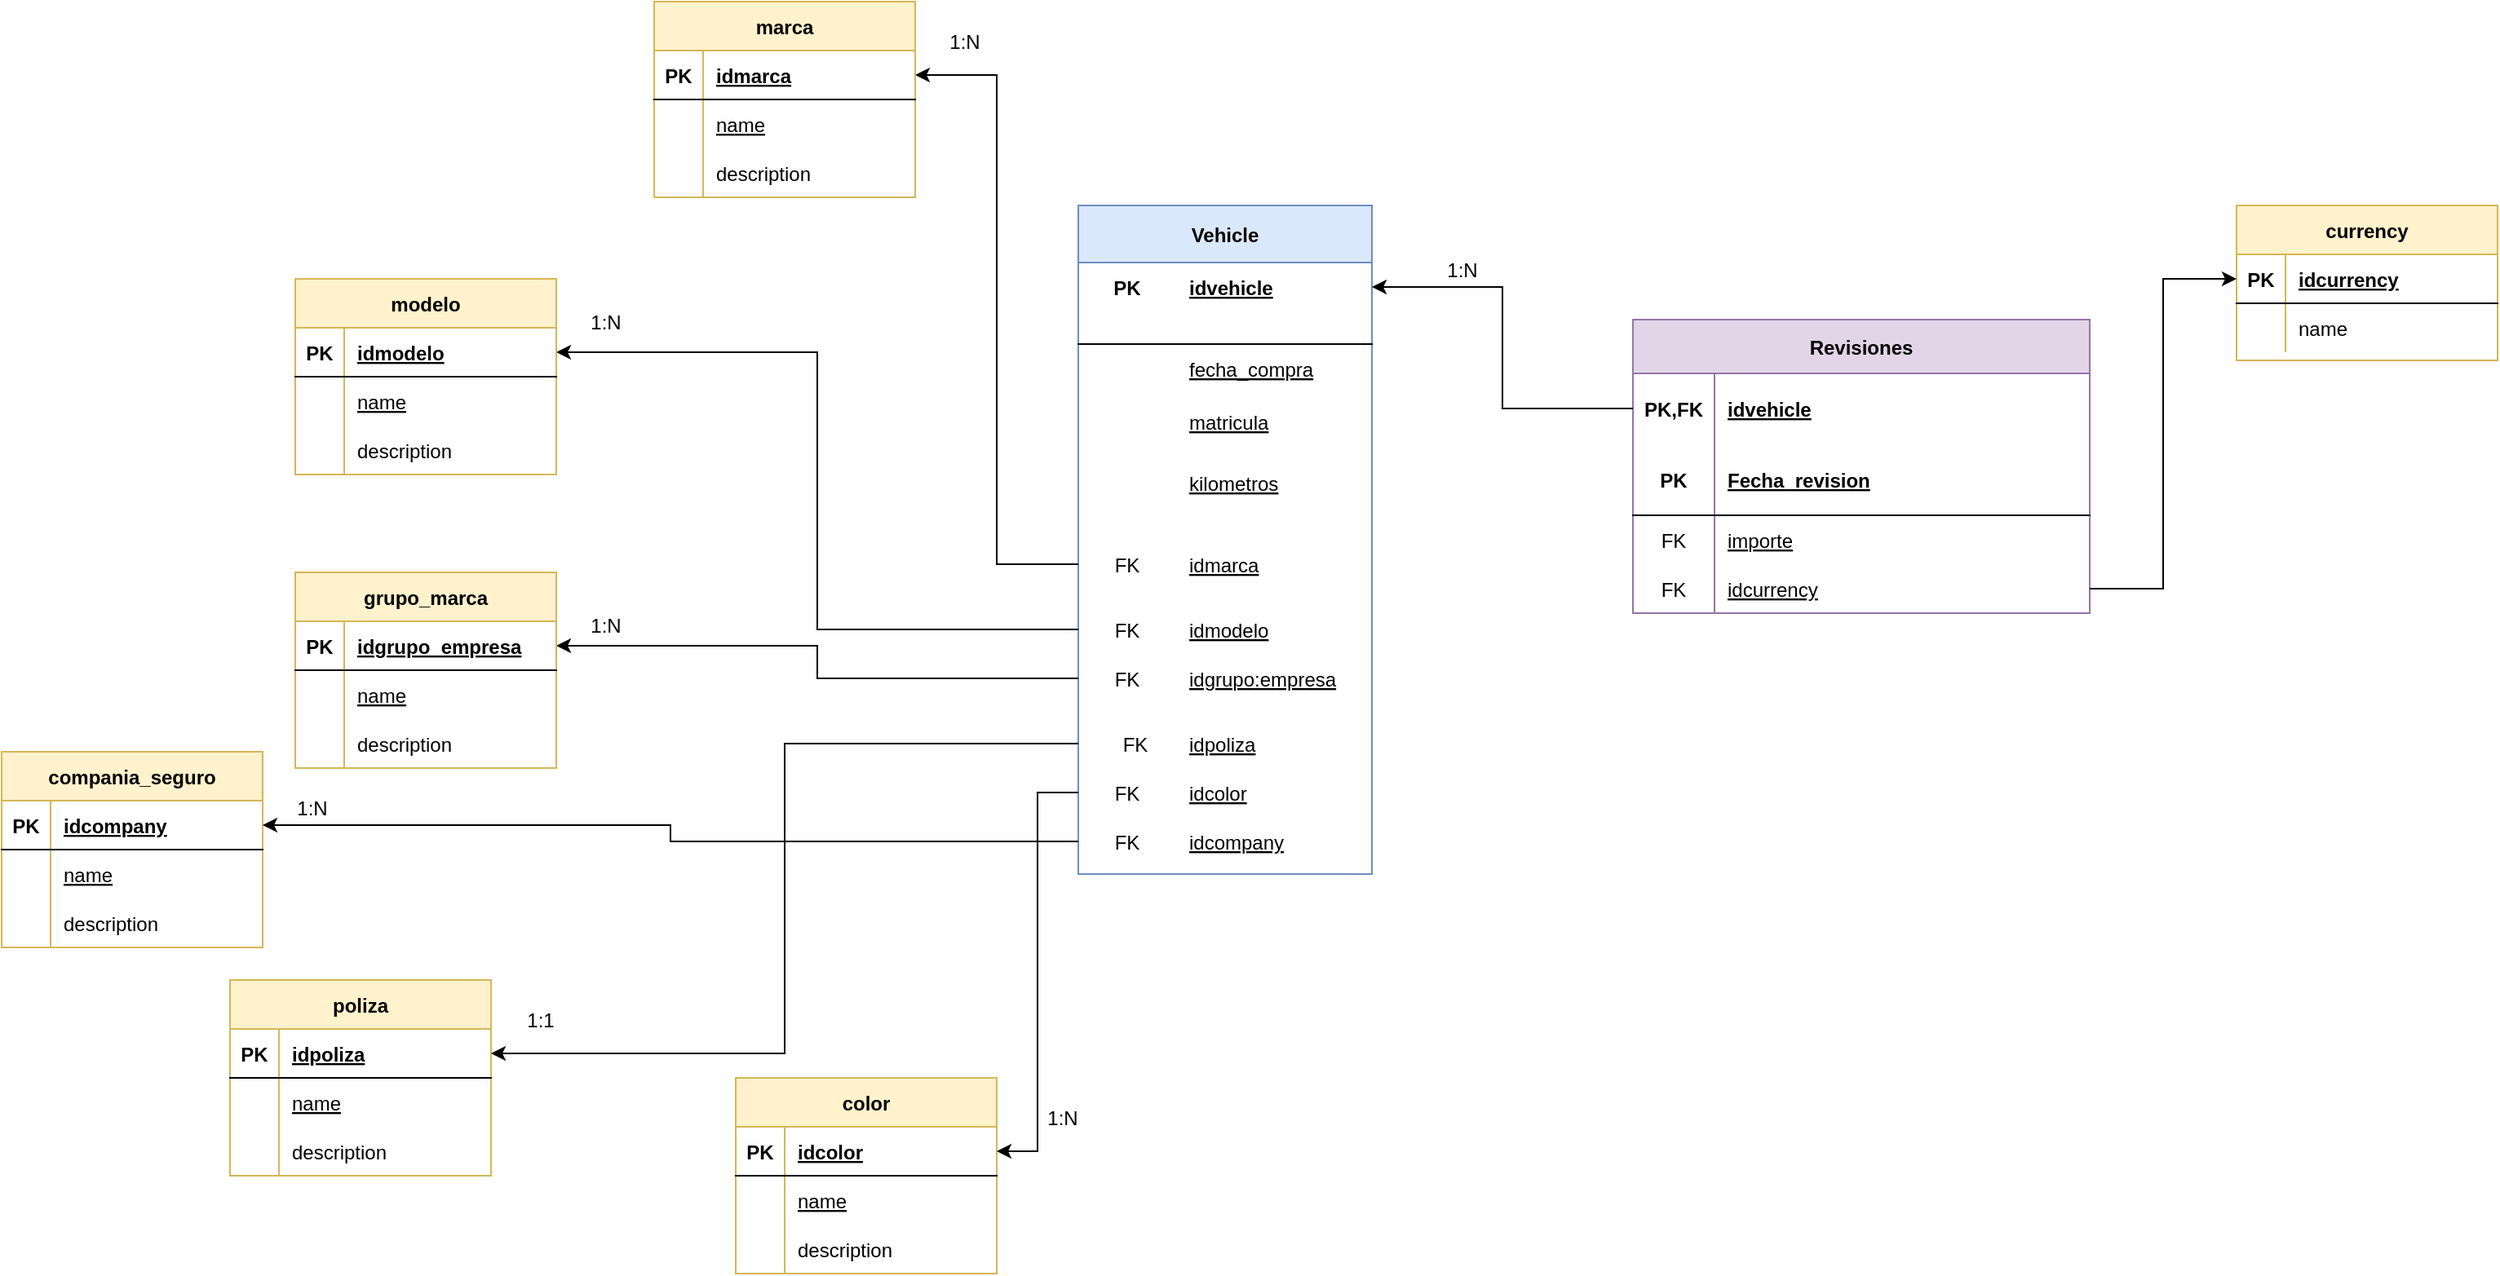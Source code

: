 <mxfile version="20.3.0" type="device"><diagram id="R2lEEEUBdFMjLlhIrx00" name="Page-1"><mxGraphModel dx="1888" dy="641" grid="1" gridSize="10" guides="1" tooltips="1" connect="1" arrows="1" fold="1" page="1" pageScale="1" pageWidth="850" pageHeight="1100" math="0" shadow="0" extFonts="Permanent Marker^https://fonts.googleapis.com/css?family=Permanent+Marker"><root><mxCell id="0"/><mxCell id="1" parent="0"/><mxCell id="C-vyLk0tnHw3VtMMgP7b-2" value="Revisiones" style="shape=table;startSize=33;container=1;collapsible=1;childLayout=tableLayout;fixedRows=1;rowLines=0;fontStyle=1;align=center;resizeLast=1;fillColor=#e1d5e7;strokeColor=#9673a6;" parent="1" vertex="1"><mxGeometry x="510" y="235" width="280" height="180" as="geometry"/></mxCell><mxCell id="C-vyLk0tnHw3VtMMgP7b-3" value="" style="shape=partialRectangle;collapsible=0;dropTarget=0;pointerEvents=0;fillColor=none;points=[[0,0.5],[1,0.5]];portConstraint=eastwest;top=0;left=0;right=0;bottom=1;strokeColor=none;" parent="C-vyLk0tnHw3VtMMgP7b-2" vertex="1"><mxGeometry y="33" width="280" height="43" as="geometry"/></mxCell><mxCell id="C-vyLk0tnHw3VtMMgP7b-4" value="PK,FK" style="shape=partialRectangle;overflow=hidden;connectable=0;fillColor=none;top=0;left=0;bottom=0;right=0;fontStyle=1;" parent="C-vyLk0tnHw3VtMMgP7b-3" vertex="1"><mxGeometry width="50" height="43" as="geometry"><mxRectangle width="50" height="43" as="alternateBounds"/></mxGeometry></mxCell><mxCell id="C-vyLk0tnHw3VtMMgP7b-5" value="idvehicle" style="shape=partialRectangle;overflow=hidden;connectable=0;fillColor=none;top=0;left=0;bottom=0;right=0;align=left;spacingLeft=6;fontStyle=5;strokeColor=none;" parent="C-vyLk0tnHw3VtMMgP7b-3" vertex="1"><mxGeometry x="50" width="230" height="43" as="geometry"><mxRectangle width="230" height="43" as="alternateBounds"/></mxGeometry></mxCell><mxCell id="V23WsyzjDSrZzaV8SMkY-160" style="shape=partialRectangle;collapsible=0;dropTarget=0;pointerEvents=0;fillColor=none;points=[[0,0.5],[1,0.5]];portConstraint=eastwest;top=0;left=0;right=0;bottom=1;" parent="C-vyLk0tnHw3VtMMgP7b-2" vertex="1"><mxGeometry y="76" width="280" height="44" as="geometry"/></mxCell><mxCell id="V23WsyzjDSrZzaV8SMkY-161" value="PK" style="shape=partialRectangle;overflow=hidden;connectable=0;fillColor=none;top=0;left=0;bottom=0;right=0;fontStyle=1;" parent="V23WsyzjDSrZzaV8SMkY-160" vertex="1"><mxGeometry width="50" height="44" as="geometry"><mxRectangle width="50" height="44" as="alternateBounds"/></mxGeometry></mxCell><mxCell id="V23WsyzjDSrZzaV8SMkY-162" value="Fecha_revision" style="shape=partialRectangle;overflow=hidden;connectable=0;fillColor=none;top=0;left=0;bottom=0;right=0;align=left;spacingLeft=6;fontStyle=5;strokeColor=none;" parent="V23WsyzjDSrZzaV8SMkY-160" vertex="1"><mxGeometry x="50" width="230" height="44" as="geometry"><mxRectangle width="230" height="44" as="alternateBounds"/></mxGeometry></mxCell><mxCell id="C-vyLk0tnHw3VtMMgP7b-6" value="" style="shape=partialRectangle;collapsible=0;dropTarget=0;pointerEvents=0;fillColor=none;points=[[0,0.5],[1,0.5]];portConstraint=eastwest;top=0;left=0;right=0;bottom=0;strokeColor=none;" parent="C-vyLk0tnHw3VtMMgP7b-2" vertex="1"><mxGeometry y="120" width="280" height="30" as="geometry"/></mxCell><mxCell id="C-vyLk0tnHw3VtMMgP7b-7" value="FK" style="shape=partialRectangle;overflow=hidden;connectable=0;fillColor=none;top=0;left=0;bottom=0;right=0;strokeColor=none;" parent="C-vyLk0tnHw3VtMMgP7b-6" vertex="1"><mxGeometry width="50" height="30" as="geometry"><mxRectangle width="50" height="30" as="alternateBounds"/></mxGeometry></mxCell><mxCell id="C-vyLk0tnHw3VtMMgP7b-8" value="importe" style="shape=partialRectangle;overflow=hidden;connectable=0;fillColor=none;top=0;left=0;bottom=0;right=0;align=left;spacingLeft=6;strokeColor=none;fontColor=default;fontStyle=4" parent="C-vyLk0tnHw3VtMMgP7b-6" vertex="1"><mxGeometry x="50" width="230" height="30" as="geometry"><mxRectangle width="230" height="30" as="alternateBounds"/></mxGeometry></mxCell><mxCell id="V23WsyzjDSrZzaV8SMkY-199" style="shape=partialRectangle;collapsible=0;dropTarget=0;pointerEvents=0;fillColor=none;points=[[0,0.5],[1,0.5]];portConstraint=eastwest;top=0;left=0;right=0;bottom=0;strokeColor=none;" parent="C-vyLk0tnHw3VtMMgP7b-2" vertex="1"><mxGeometry y="150" width="280" height="30" as="geometry"/></mxCell><mxCell id="V23WsyzjDSrZzaV8SMkY-200" value="FK" style="shape=partialRectangle;overflow=hidden;connectable=0;fillColor=none;top=0;left=0;bottom=0;right=0;strokeColor=none;" parent="V23WsyzjDSrZzaV8SMkY-199" vertex="1"><mxGeometry width="50" height="30" as="geometry"><mxRectangle width="50" height="30" as="alternateBounds"/></mxGeometry></mxCell><mxCell id="V23WsyzjDSrZzaV8SMkY-201" value="idcurrency" style="shape=partialRectangle;overflow=hidden;connectable=0;fillColor=none;top=0;left=0;bottom=0;right=0;align=left;spacingLeft=6;strokeColor=none;fontColor=default;fontStyle=4" parent="V23WsyzjDSrZzaV8SMkY-199" vertex="1"><mxGeometry x="50" width="230" height="30" as="geometry"><mxRectangle width="230" height="30" as="alternateBounds"/></mxGeometry></mxCell><mxCell id="V23WsyzjDSrZzaV8SMkY-13" value="color" style="shape=table;startSize=30;container=1;collapsible=1;childLayout=tableLayout;fixedRows=1;rowLines=0;fontStyle=1;align=center;resizeLast=1;labelBackgroundColor=none;fillColor=#fff2cc;strokeColor=#d6b656;" parent="1" vertex="1"><mxGeometry x="-40" y="700" width="160" height="120" as="geometry"/></mxCell><mxCell id="V23WsyzjDSrZzaV8SMkY-14" value="" style="shape=partialRectangle;collapsible=0;dropTarget=0;pointerEvents=0;fillColor=none;points=[[0,0.5],[1,0.5]];portConstraint=eastwest;top=0;left=0;right=0;bottom=1;" parent="V23WsyzjDSrZzaV8SMkY-13" vertex="1"><mxGeometry y="30" width="160" height="30" as="geometry"/></mxCell><mxCell id="V23WsyzjDSrZzaV8SMkY-15" value="PK" style="shape=partialRectangle;overflow=hidden;connectable=0;fillColor=none;top=0;left=0;bottom=0;right=0;fontStyle=1;" parent="V23WsyzjDSrZzaV8SMkY-14" vertex="1"><mxGeometry width="30" height="30" as="geometry"><mxRectangle width="30" height="30" as="alternateBounds"/></mxGeometry></mxCell><mxCell id="V23WsyzjDSrZzaV8SMkY-16" value="idcolor" style="shape=partialRectangle;overflow=hidden;connectable=0;fillColor=none;top=0;left=0;bottom=0;right=0;align=left;spacingLeft=6;fontStyle=5;" parent="V23WsyzjDSrZzaV8SMkY-14" vertex="1"><mxGeometry x="30" width="130" height="30" as="geometry"><mxRectangle width="130" height="30" as="alternateBounds"/></mxGeometry></mxCell><mxCell id="V23WsyzjDSrZzaV8SMkY-17" value="" style="shape=partialRectangle;collapsible=0;dropTarget=0;pointerEvents=0;fillColor=none;points=[[0,0.5],[1,0.5]];portConstraint=eastwest;top=0;left=0;right=0;bottom=0;" parent="V23WsyzjDSrZzaV8SMkY-13" vertex="1"><mxGeometry y="60" width="160" height="30" as="geometry"/></mxCell><mxCell id="V23WsyzjDSrZzaV8SMkY-18" value="" style="shape=partialRectangle;overflow=hidden;connectable=0;fillColor=none;top=0;left=0;bottom=0;right=0;" parent="V23WsyzjDSrZzaV8SMkY-17" vertex="1"><mxGeometry width="30" height="30" as="geometry"><mxRectangle width="30" height="30" as="alternateBounds"/></mxGeometry></mxCell><mxCell id="V23WsyzjDSrZzaV8SMkY-19" value="name" style="shape=partialRectangle;overflow=hidden;connectable=0;fillColor=none;top=0;left=0;bottom=0;right=0;align=left;spacingLeft=6;fontStyle=4" parent="V23WsyzjDSrZzaV8SMkY-17" vertex="1"><mxGeometry x="30" width="130" height="30" as="geometry"><mxRectangle width="130" height="30" as="alternateBounds"/></mxGeometry></mxCell><mxCell id="V23WsyzjDSrZzaV8SMkY-20" value="" style="shape=partialRectangle;collapsible=0;dropTarget=0;pointerEvents=0;fillColor=none;points=[[0,0.5],[1,0.5]];portConstraint=eastwest;top=0;left=0;right=0;bottom=0;" parent="V23WsyzjDSrZzaV8SMkY-13" vertex="1"><mxGeometry y="90" width="160" height="30" as="geometry"/></mxCell><mxCell id="V23WsyzjDSrZzaV8SMkY-21" value="" style="shape=partialRectangle;overflow=hidden;connectable=0;fillColor=none;top=0;left=0;bottom=0;right=0;" parent="V23WsyzjDSrZzaV8SMkY-20" vertex="1"><mxGeometry width="30" height="30" as="geometry"><mxRectangle width="30" height="30" as="alternateBounds"/></mxGeometry></mxCell><mxCell id="V23WsyzjDSrZzaV8SMkY-22" value="description" style="shape=partialRectangle;overflow=hidden;connectable=0;fillColor=none;top=0;left=0;bottom=0;right=0;align=left;spacingLeft=6;" parent="V23WsyzjDSrZzaV8SMkY-20" vertex="1"><mxGeometry x="30" width="130" height="30" as="geometry"><mxRectangle width="130" height="30" as="alternateBounds"/></mxGeometry></mxCell><mxCell id="V23WsyzjDSrZzaV8SMkY-38" value="Vehicle" style="shape=table;startSize=35;container=1;collapsible=1;childLayout=tableLayout;fixedRows=1;rowLines=0;fontStyle=1;align=center;resizeLast=1;labelBackgroundColor=none;labelBorderColor=none;strokeColor=#6c8ebf;swimlaneLine=1;columnLines=0;fillColor=#dae8fc;" parent="1" vertex="1"><mxGeometry x="170" y="165" width="180" height="410" as="geometry"/></mxCell><mxCell id="V23WsyzjDSrZzaV8SMkY-39" value="" style="shape=tableRow;horizontal=0;startSize=0;swimlaneHead=0;swimlaneBody=0;fillColor=none;collapsible=0;dropTarget=0;points=[[0,0.5],[1,0.5]];portConstraint=eastwest;top=0;left=0;right=0;bottom=0;labelBackgroundColor=none;labelBorderColor=none;" parent="V23WsyzjDSrZzaV8SMkY-38" vertex="1"><mxGeometry y="35" width="180" height="30" as="geometry"/></mxCell><mxCell id="V23WsyzjDSrZzaV8SMkY-40" value="PK" style="shape=partialRectangle;connectable=0;fillColor=none;top=0;left=0;bottom=0;right=0;fontStyle=1;overflow=hidden;labelBackgroundColor=none;labelBorderColor=none;" parent="V23WsyzjDSrZzaV8SMkY-39" vertex="1"><mxGeometry width="60" height="30" as="geometry"><mxRectangle width="60" height="30" as="alternateBounds"/></mxGeometry></mxCell><mxCell id="V23WsyzjDSrZzaV8SMkY-41" value="idvehicle" style="shape=partialRectangle;connectable=0;fillColor=none;top=0;left=0;bottom=0;right=0;align=left;spacingLeft=6;fontStyle=5;overflow=hidden;labelBackgroundColor=none;labelBorderColor=none;" parent="V23WsyzjDSrZzaV8SMkY-39" vertex="1"><mxGeometry x="60" width="120" height="30" as="geometry"><mxRectangle width="120" height="30" as="alternateBounds"/></mxGeometry></mxCell><mxCell id="V23WsyzjDSrZzaV8SMkY-42" value="" style="shape=tableRow;horizontal=0;startSize=0;swimlaneHead=0;swimlaneBody=0;fillColor=none;collapsible=0;dropTarget=0;points=[[0,0.5],[1,0.5]];portConstraint=eastwest;top=0;left=0;right=0;bottom=1;labelBackgroundColor=none;labelBorderColor=none;" parent="V23WsyzjDSrZzaV8SMkY-38" vertex="1"><mxGeometry y="65" width="180" height="20" as="geometry"/></mxCell><mxCell id="V23WsyzjDSrZzaV8SMkY-43" value="" style="shape=partialRectangle;connectable=0;fillColor=none;top=0;left=0;bottom=0;right=0;fontStyle=1;overflow=hidden;labelBackgroundColor=none;labelBorderColor=none;" parent="V23WsyzjDSrZzaV8SMkY-42" vertex="1"><mxGeometry width="60" height="20" as="geometry"><mxRectangle width="60" height="20" as="alternateBounds"/></mxGeometry></mxCell><mxCell id="V23WsyzjDSrZzaV8SMkY-44" value="" style="shape=partialRectangle;connectable=0;fillColor=none;top=0;left=0;bottom=0;right=0;align=left;spacingLeft=6;fontStyle=5;overflow=hidden;labelBackgroundColor=none;labelBorderColor=none;" parent="V23WsyzjDSrZzaV8SMkY-42" vertex="1"><mxGeometry x="60" width="120" height="20" as="geometry"><mxRectangle width="120" height="20" as="alternateBounds"/></mxGeometry></mxCell><mxCell id="V23WsyzjDSrZzaV8SMkY-45" value="" style="shape=tableRow;horizontal=0;startSize=0;swimlaneHead=0;swimlaneBody=0;fillColor=none;collapsible=0;dropTarget=0;points=[[0,0.5],[1,0.5]];portConstraint=eastwest;top=0;left=0;right=0;bottom=0;labelBackgroundColor=none;labelBorderColor=none;" parent="V23WsyzjDSrZzaV8SMkY-38" vertex="1"><mxGeometry y="85" width="180" height="30" as="geometry"/></mxCell><mxCell id="V23WsyzjDSrZzaV8SMkY-46" value="" style="shape=partialRectangle;connectable=0;fillColor=none;top=0;left=0;bottom=0;right=0;editable=1;overflow=hidden;labelBackgroundColor=none;labelBorderColor=none;" parent="V23WsyzjDSrZzaV8SMkY-45" vertex="1"><mxGeometry width="60" height="30" as="geometry"><mxRectangle width="60" height="30" as="alternateBounds"/></mxGeometry></mxCell><mxCell id="V23WsyzjDSrZzaV8SMkY-47" value="fecha_compra" style="shape=partialRectangle;connectable=0;fillColor=none;top=0;left=0;bottom=0;right=0;align=left;spacingLeft=6;overflow=hidden;labelBackgroundColor=none;labelBorderColor=none;fontStyle=4" parent="V23WsyzjDSrZzaV8SMkY-45" vertex="1"><mxGeometry x="60" width="120" height="30" as="geometry"><mxRectangle width="120" height="30" as="alternateBounds"/></mxGeometry></mxCell><mxCell id="V23WsyzjDSrZzaV8SMkY-48" value="" style="shape=tableRow;horizontal=0;startSize=0;swimlaneHead=0;swimlaneBody=0;fillColor=none;collapsible=0;dropTarget=0;points=[[0,0.5],[1,0.5]];portConstraint=eastwest;top=0;left=0;right=0;bottom=0;labelBackgroundColor=none;labelBorderColor=none;" parent="V23WsyzjDSrZzaV8SMkY-38" vertex="1"><mxGeometry y="115" width="180" height="35" as="geometry"/></mxCell><mxCell id="V23WsyzjDSrZzaV8SMkY-49" value="" style="shape=partialRectangle;connectable=0;fillColor=none;top=0;left=0;bottom=0;right=0;editable=1;overflow=hidden;labelBackgroundColor=none;labelBorderColor=none;" parent="V23WsyzjDSrZzaV8SMkY-48" vertex="1"><mxGeometry width="60" height="35" as="geometry"><mxRectangle width="60" height="35" as="alternateBounds"/></mxGeometry></mxCell><mxCell id="V23WsyzjDSrZzaV8SMkY-50" value="matricula" style="shape=partialRectangle;connectable=0;fillColor=none;top=0;left=0;bottom=0;right=0;align=left;spacingLeft=6;overflow=hidden;labelBackgroundColor=none;labelBorderColor=none;fontStyle=4" parent="V23WsyzjDSrZzaV8SMkY-48" vertex="1"><mxGeometry x="60" width="120" height="35" as="geometry"><mxRectangle width="120" height="35" as="alternateBounds"/></mxGeometry></mxCell><mxCell id="dwg5KDIMBhuk6H3bD3bp-11" style="shape=tableRow;horizontal=0;startSize=0;swimlaneHead=0;swimlaneBody=0;fillColor=none;collapsible=0;dropTarget=0;points=[[0,0.5],[1,0.5]];portConstraint=eastwest;top=0;left=0;right=0;bottom=0;labelBackgroundColor=none;labelBorderColor=none;" vertex="1" parent="V23WsyzjDSrZzaV8SMkY-38"><mxGeometry y="150" width="180" height="35" as="geometry"/></mxCell><mxCell id="dwg5KDIMBhuk6H3bD3bp-12" style="shape=partialRectangle;connectable=0;fillColor=none;top=0;left=0;bottom=0;right=0;editable=1;overflow=hidden;labelBackgroundColor=none;labelBorderColor=none;" vertex="1" parent="dwg5KDIMBhuk6H3bD3bp-11"><mxGeometry width="60" height="35" as="geometry"><mxRectangle width="60" height="35" as="alternateBounds"/></mxGeometry></mxCell><mxCell id="dwg5KDIMBhuk6H3bD3bp-13" style="shape=partialRectangle;connectable=0;fillColor=none;top=0;left=0;bottom=0;right=0;align=left;spacingLeft=6;overflow=hidden;labelBackgroundColor=none;labelBorderColor=none;fontStyle=4" vertex="1" parent="dwg5KDIMBhuk6H3bD3bp-11"><mxGeometry x="60" width="120" height="35" as="geometry"><mxRectangle width="120" height="35" as="alternateBounds"/></mxGeometry></mxCell><mxCell id="V23WsyzjDSrZzaV8SMkY-52" value="" style="shape=tableRow;horizontal=0;startSize=0;swimlaneHead=0;swimlaneBody=0;fillColor=none;collapsible=0;dropTarget=0;points=[[0,0.5],[1,0.5]];portConstraint=eastwest;top=0;left=0;right=0;bottom=0;labelBackgroundColor=none;labelBorderColor=none;" parent="1" vertex="1"><mxGeometry x="180" y="310" width="180" height="30" as="geometry"/></mxCell><mxCell id="V23WsyzjDSrZzaV8SMkY-53" value="" style="shape=partialRectangle;connectable=0;fillColor=none;top=0;left=0;bottom=0;right=0;editable=1;overflow=hidden;labelBackgroundColor=none;labelBorderColor=none;" parent="V23WsyzjDSrZzaV8SMkY-52" vertex="1"><mxGeometry y="10" width="60" height="30" as="geometry"><mxRectangle width="60" height="30" as="alternateBounds"/></mxGeometry></mxCell><mxCell id="V23WsyzjDSrZzaV8SMkY-54" value="kilometros" style="shape=partialRectangle;connectable=0;fillColor=none;top=0;left=0;bottom=0;right=0;align=left;spacingLeft=6;overflow=hidden;labelBackgroundColor=none;labelBorderColor=none;fontStyle=4" parent="V23WsyzjDSrZzaV8SMkY-52" vertex="1"><mxGeometry x="50" y="10" width="120" height="30" as="geometry"><mxRectangle width="120" height="30" as="alternateBounds"/></mxGeometry></mxCell><mxCell id="V23WsyzjDSrZzaV8SMkY-146" style="edgeStyle=orthogonalEdgeStyle;rounded=0;orthogonalLoop=1;jettySize=auto;html=1;exitX=0;exitY=0.5;exitDx=0;exitDy=0;entryX=1;entryY=0.5;entryDx=0;entryDy=0;" parent="1" source="V23WsyzjDSrZzaV8SMkY-71" target="V23WsyzjDSrZzaV8SMkY-137" edge="1"><mxGeometry relative="1" as="geometry"/></mxCell><mxCell id="V23WsyzjDSrZzaV8SMkY-71" value="" style="shape=tableRow;horizontal=0;startSize=0;swimlaneHead=0;swimlaneBody=0;fillColor=none;collapsible=0;dropTarget=0;points=[[0,0.5],[1,0.5]];portConstraint=eastwest;top=0;left=0;right=0;bottom=0;labelBackgroundColor=none;labelBorderColor=none;" parent="1" vertex="1"><mxGeometry x="170" y="370" width="180" height="30" as="geometry"/></mxCell><mxCell id="V23WsyzjDSrZzaV8SMkY-72" value="FK" style="shape=partialRectangle;connectable=0;fillColor=none;top=0;left=0;bottom=0;right=0;editable=1;overflow=hidden;labelBackgroundColor=none;labelBorderColor=none;" parent="V23WsyzjDSrZzaV8SMkY-71" vertex="1"><mxGeometry width="60" height="30" as="geometry"><mxRectangle width="60" height="30" as="alternateBounds"/></mxGeometry></mxCell><mxCell id="V23WsyzjDSrZzaV8SMkY-73" value="idmarca" style="shape=partialRectangle;connectable=0;fillColor=none;top=0;left=0;bottom=0;right=0;align=left;spacingLeft=6;overflow=hidden;labelBackgroundColor=none;labelBorderColor=none;fontStyle=4" parent="V23WsyzjDSrZzaV8SMkY-71" vertex="1"><mxGeometry x="60" width="120" height="30" as="geometry"><mxRectangle width="120" height="30" as="alternateBounds"/></mxGeometry></mxCell><mxCell id="V23WsyzjDSrZzaV8SMkY-135" style="edgeStyle=orthogonalEdgeStyle;rounded=0;orthogonalLoop=1;jettySize=auto;html=1;exitX=0;exitY=0.5;exitDx=0;exitDy=0;entryX=1;entryY=0.5;entryDx=0;entryDy=0;" parent="1" source="V23WsyzjDSrZzaV8SMkY-74" target="V23WsyzjDSrZzaV8SMkY-126" edge="1"><mxGeometry relative="1" as="geometry"/></mxCell><mxCell id="V23WsyzjDSrZzaV8SMkY-74" value="" style="shape=tableRow;horizontal=0;startSize=0;swimlaneHead=0;swimlaneBody=0;fillColor=none;collapsible=0;dropTarget=0;points=[[0,0.5],[1,0.5]];portConstraint=eastwest;top=0;left=0;right=0;bottom=0;labelBackgroundColor=none;labelBorderColor=none;" parent="1" vertex="1"><mxGeometry x="170" y="410" width="180" height="30" as="geometry"/></mxCell><mxCell id="V23WsyzjDSrZzaV8SMkY-75" value="FK" style="shape=partialRectangle;connectable=0;fillColor=none;top=0;left=0;bottom=0;right=0;editable=1;overflow=hidden;labelBackgroundColor=none;labelBorderColor=none;" parent="V23WsyzjDSrZzaV8SMkY-74" vertex="1"><mxGeometry width="60" height="30" as="geometry"><mxRectangle width="60" height="30" as="alternateBounds"/></mxGeometry></mxCell><mxCell id="V23WsyzjDSrZzaV8SMkY-76" value="idmodelo" style="shape=partialRectangle;connectable=0;fillColor=none;top=0;left=0;bottom=0;right=0;align=left;spacingLeft=6;overflow=hidden;labelBackgroundColor=none;labelBorderColor=none;fontStyle=4" parent="V23WsyzjDSrZzaV8SMkY-74" vertex="1"><mxGeometry x="60" width="120" height="30" as="geometry"><mxRectangle width="120" height="30" as="alternateBounds"/></mxGeometry></mxCell><mxCell id="V23WsyzjDSrZzaV8SMkY-123" style="edgeStyle=orthogonalEdgeStyle;rounded=0;orthogonalLoop=1;jettySize=auto;html=1;exitX=0;exitY=0.5;exitDx=0;exitDy=0;entryX=1;entryY=0.5;entryDx=0;entryDy=0;" parent="1" source="V23WsyzjDSrZzaV8SMkY-77" target="V23WsyzjDSrZzaV8SMkY-114" edge="1"><mxGeometry relative="1" as="geometry"/></mxCell><mxCell id="V23WsyzjDSrZzaV8SMkY-77" value="" style="shape=tableRow;horizontal=0;startSize=0;swimlaneHead=0;swimlaneBody=0;fillColor=none;collapsible=0;dropTarget=0;points=[[0,0.5],[1,0.5]];portConstraint=eastwest;top=0;left=0;right=0;bottom=0;labelBackgroundColor=none;labelBorderColor=none;" parent="1" vertex="1"><mxGeometry x="170" y="440" width="180" height="30" as="geometry"/></mxCell><mxCell id="V23WsyzjDSrZzaV8SMkY-78" value="FK" style="shape=partialRectangle;connectable=0;fillColor=none;top=0;left=0;bottom=0;right=0;editable=1;overflow=hidden;labelBackgroundColor=none;labelBorderColor=none;" parent="V23WsyzjDSrZzaV8SMkY-77" vertex="1"><mxGeometry width="60" height="30" as="geometry"><mxRectangle width="60" height="30" as="alternateBounds"/></mxGeometry></mxCell><mxCell id="V23WsyzjDSrZzaV8SMkY-79" value="idgrupo:empresa" style="shape=partialRectangle;connectable=0;fillColor=none;top=0;left=0;bottom=0;right=0;align=left;spacingLeft=6;overflow=hidden;labelBackgroundColor=none;labelBorderColor=none;fontStyle=4" parent="V23WsyzjDSrZzaV8SMkY-77" vertex="1"><mxGeometry x="60" width="120" height="30" as="geometry"><mxRectangle width="120" height="30" as="alternateBounds"/></mxGeometry></mxCell><mxCell id="V23WsyzjDSrZzaV8SMkY-81" value="" style="shape=tableRow;horizontal=0;startSize=0;swimlaneHead=0;swimlaneBody=0;fillColor=none;collapsible=0;dropTarget=0;points=[[0,0.5],[1,0.5]];portConstraint=eastwest;top=0;left=0;right=0;bottom=0;labelBackgroundColor=none;labelBorderColor=none;" parent="1" vertex="1"><mxGeometry x="180" y="460" width="180" height="30" as="geometry"/></mxCell><mxCell id="V23WsyzjDSrZzaV8SMkY-92" style="edgeStyle=orthogonalEdgeStyle;rounded=0;orthogonalLoop=1;jettySize=auto;html=1;entryX=1;entryY=0.5;entryDx=0;entryDy=0;" parent="1" source="V23WsyzjDSrZzaV8SMkY-89" target="V23WsyzjDSrZzaV8SMkY-14" edge="1"><mxGeometry relative="1" as="geometry"/></mxCell><mxCell id="V23WsyzjDSrZzaV8SMkY-89" value="" style="shape=tableRow;horizontal=0;startSize=0;swimlaneHead=0;swimlaneBody=0;fillColor=none;collapsible=0;dropTarget=0;points=[[0,0.5],[1,0.5]];portConstraint=eastwest;top=0;left=0;right=0;bottom=0;labelBackgroundColor=none;labelBorderColor=none;" parent="1" vertex="1"><mxGeometry x="170" y="510" width="180" height="30" as="geometry"/></mxCell><mxCell id="V23WsyzjDSrZzaV8SMkY-90" value="FK" style="shape=partialRectangle;connectable=0;fillColor=none;top=0;left=0;bottom=0;right=0;editable=1;overflow=hidden;labelBackgroundColor=none;labelBorderColor=none;" parent="V23WsyzjDSrZzaV8SMkY-89" vertex="1"><mxGeometry width="60" height="30" as="geometry"><mxRectangle width="60" height="30" as="alternateBounds"/></mxGeometry></mxCell><mxCell id="V23WsyzjDSrZzaV8SMkY-91" value="idcolor" style="shape=partialRectangle;connectable=0;fillColor=none;top=0;left=0;bottom=0;right=0;align=left;spacingLeft=6;overflow=hidden;labelBackgroundColor=none;labelBorderColor=none;fontStyle=4" parent="V23WsyzjDSrZzaV8SMkY-89" vertex="1"><mxGeometry x="60" width="120" height="30" as="geometry"><mxRectangle width="120" height="30" as="alternateBounds"/></mxGeometry></mxCell><mxCell id="V23WsyzjDSrZzaV8SMkY-93" value="1:N" style="text;html=1;align=center;verticalAlign=middle;resizable=0;points=[];autosize=1;strokeColor=none;fillColor=none;" parent="1" vertex="1"><mxGeometry x="140" y="710" width="40" height="30" as="geometry"/></mxCell><mxCell id="V23WsyzjDSrZzaV8SMkY-94" value="poliza" style="shape=table;startSize=30;container=1;collapsible=1;childLayout=tableLayout;fixedRows=1;rowLines=0;fontStyle=1;align=center;resizeLast=1;labelBackgroundColor=none;fillColor=#fff2cc;strokeColor=#d6b656;" parent="1" vertex="1"><mxGeometry x="-350" y="640" width="160" height="120" as="geometry"/></mxCell><mxCell id="V23WsyzjDSrZzaV8SMkY-95" value="" style="shape=partialRectangle;collapsible=0;dropTarget=0;pointerEvents=0;fillColor=none;points=[[0,0.5],[1,0.5]];portConstraint=eastwest;top=0;left=0;right=0;bottom=1;" parent="V23WsyzjDSrZzaV8SMkY-94" vertex="1"><mxGeometry y="30" width="160" height="30" as="geometry"/></mxCell><mxCell id="V23WsyzjDSrZzaV8SMkY-96" value="PK" style="shape=partialRectangle;overflow=hidden;connectable=0;fillColor=none;top=0;left=0;bottom=0;right=0;fontStyle=1;" parent="V23WsyzjDSrZzaV8SMkY-95" vertex="1"><mxGeometry width="30" height="30" as="geometry"><mxRectangle width="30" height="30" as="alternateBounds"/></mxGeometry></mxCell><mxCell id="V23WsyzjDSrZzaV8SMkY-97" value="idpoliza" style="shape=partialRectangle;overflow=hidden;connectable=0;fillColor=none;top=0;left=0;bottom=0;right=0;align=left;spacingLeft=6;fontStyle=5;" parent="V23WsyzjDSrZzaV8SMkY-95" vertex="1"><mxGeometry x="30" width="130" height="30" as="geometry"><mxRectangle width="130" height="30" as="alternateBounds"/></mxGeometry></mxCell><mxCell id="V23WsyzjDSrZzaV8SMkY-98" value="" style="shape=partialRectangle;collapsible=0;dropTarget=0;pointerEvents=0;fillColor=none;points=[[0,0.5],[1,0.5]];portConstraint=eastwest;top=0;left=0;right=0;bottom=0;" parent="V23WsyzjDSrZzaV8SMkY-94" vertex="1"><mxGeometry y="60" width="160" height="30" as="geometry"/></mxCell><mxCell id="V23WsyzjDSrZzaV8SMkY-99" value="" style="shape=partialRectangle;overflow=hidden;connectable=0;fillColor=none;top=0;left=0;bottom=0;right=0;" parent="V23WsyzjDSrZzaV8SMkY-98" vertex="1"><mxGeometry width="30" height="30" as="geometry"><mxRectangle width="30" height="30" as="alternateBounds"/></mxGeometry></mxCell><mxCell id="V23WsyzjDSrZzaV8SMkY-100" value="name" style="shape=partialRectangle;overflow=hidden;connectable=0;fillColor=none;top=0;left=0;bottom=0;right=0;align=left;spacingLeft=6;fontStyle=4" parent="V23WsyzjDSrZzaV8SMkY-98" vertex="1"><mxGeometry x="30" width="130" height="30" as="geometry"><mxRectangle width="130" height="30" as="alternateBounds"/></mxGeometry></mxCell><mxCell id="V23WsyzjDSrZzaV8SMkY-101" value="" style="shape=partialRectangle;collapsible=0;dropTarget=0;pointerEvents=0;fillColor=none;points=[[0,0.5],[1,0.5]];portConstraint=eastwest;top=0;left=0;right=0;bottom=0;" parent="V23WsyzjDSrZzaV8SMkY-94" vertex="1"><mxGeometry y="90" width="160" height="30" as="geometry"/></mxCell><mxCell id="V23WsyzjDSrZzaV8SMkY-102" value="" style="shape=partialRectangle;overflow=hidden;connectable=0;fillColor=none;top=0;left=0;bottom=0;right=0;" parent="V23WsyzjDSrZzaV8SMkY-101" vertex="1"><mxGeometry width="30" height="30" as="geometry"><mxRectangle width="30" height="30" as="alternateBounds"/></mxGeometry></mxCell><mxCell id="V23WsyzjDSrZzaV8SMkY-103" value="description" style="shape=partialRectangle;overflow=hidden;connectable=0;fillColor=none;top=0;left=0;bottom=0;right=0;align=left;spacingLeft=6;" parent="V23WsyzjDSrZzaV8SMkY-101" vertex="1"><mxGeometry x="30" width="130" height="30" as="geometry"><mxRectangle width="130" height="30" as="alternateBounds"/></mxGeometry></mxCell><mxCell id="V23WsyzjDSrZzaV8SMkY-105" value="" style="shape=tableRow;horizontal=0;startSize=0;swimlaneHead=0;swimlaneBody=0;fillColor=none;collapsible=0;dropTarget=0;points=[[0,0.5],[1,0.5]];portConstraint=eastwest;top=0;left=0;right=0;bottom=0;labelBackgroundColor=none;labelBorderColor=none;" parent="1" vertex="1"><mxGeometry x="180" y="560" width="180" height="30" as="geometry"/></mxCell><mxCell id="V23WsyzjDSrZzaV8SMkY-106" value="FK" style="shape=partialRectangle;connectable=0;fillColor=none;top=0;left=0;bottom=0;right=0;editable=1;overflow=hidden;labelBackgroundColor=none;labelBorderColor=none;" parent="1" vertex="1"><mxGeometry x="180" y="480" width="50" height="30" as="geometry"><mxRectangle width="60" height="30" as="alternateBounds"/></mxGeometry></mxCell><mxCell id="V23WsyzjDSrZzaV8SMkY-107" value="idpoliza" style="shape=partialRectangle;connectable=0;fillColor=none;top=0;left=0;bottom=0;right=0;align=left;spacingLeft=6;overflow=hidden;labelBackgroundColor=none;labelBorderColor=none;fontStyle=4" parent="1" vertex="1"><mxGeometry x="230" y="480" width="120" height="30" as="geometry"><mxRectangle width="120" height="30" as="alternateBounds"/></mxGeometry></mxCell><mxCell id="V23WsyzjDSrZzaV8SMkY-111" style="edgeStyle=orthogonalEdgeStyle;rounded=0;orthogonalLoop=1;jettySize=auto;html=1;exitX=0;exitY=0.5;exitDx=0;exitDy=0;entryX=1;entryY=0.5;entryDx=0;entryDy=0;" parent="1" source="V23WsyzjDSrZzaV8SMkY-108" target="V23WsyzjDSrZzaV8SMkY-95" edge="1"><mxGeometry relative="1" as="geometry"/></mxCell><mxCell id="V23WsyzjDSrZzaV8SMkY-108" value="" style="shape=tableRow;horizontal=0;startSize=0;swimlaneHead=0;swimlaneBody=0;fillColor=none;collapsible=0;dropTarget=0;points=[[0,0.5],[1,0.5]];portConstraint=eastwest;top=0;left=0;right=0;bottom=0;labelBackgroundColor=none;labelBorderColor=none;" parent="1" vertex="1"><mxGeometry x="170" y="480" width="180" height="30" as="geometry"/></mxCell><mxCell id="V23WsyzjDSrZzaV8SMkY-109" value="" style="shape=partialRectangle;connectable=0;fillColor=none;top=0;left=0;bottom=0;right=0;editable=1;overflow=hidden;labelBackgroundColor=none;labelBorderColor=none;" parent="V23WsyzjDSrZzaV8SMkY-108" vertex="1"><mxGeometry width="60" height="30" as="geometry"><mxRectangle width="60" height="30" as="alternateBounds"/></mxGeometry></mxCell><mxCell id="V23WsyzjDSrZzaV8SMkY-110" value="" style="shape=partialRectangle;connectable=0;fillColor=none;top=0;left=0;bottom=0;right=0;align=left;spacingLeft=6;overflow=hidden;labelBackgroundColor=none;labelBorderColor=none;fontStyle=4" parent="V23WsyzjDSrZzaV8SMkY-108" vertex="1"><mxGeometry x="60" width="120" height="30" as="geometry"><mxRectangle width="120" height="30" as="alternateBounds"/></mxGeometry></mxCell><mxCell id="V23WsyzjDSrZzaV8SMkY-112" value="1:1" style="text;html=1;align=center;verticalAlign=middle;resizable=0;points=[];autosize=1;strokeColor=none;fillColor=none;" parent="1" vertex="1"><mxGeometry x="-180" y="650" width="40" height="30" as="geometry"/></mxCell><mxCell id="V23WsyzjDSrZzaV8SMkY-113" value="grupo_marca" style="shape=table;startSize=30;container=1;collapsible=1;childLayout=tableLayout;fixedRows=1;rowLines=0;fontStyle=1;align=center;resizeLast=1;labelBackgroundColor=none;fillColor=#fff2cc;strokeColor=#d6b656;" parent="1" vertex="1"><mxGeometry x="-310" y="390" width="160" height="120" as="geometry"/></mxCell><mxCell id="V23WsyzjDSrZzaV8SMkY-114" value="" style="shape=partialRectangle;collapsible=0;dropTarget=0;pointerEvents=0;fillColor=none;points=[[0,0.5],[1,0.5]];portConstraint=eastwest;top=0;left=0;right=0;bottom=1;" parent="V23WsyzjDSrZzaV8SMkY-113" vertex="1"><mxGeometry y="30" width="160" height="30" as="geometry"/></mxCell><mxCell id="V23WsyzjDSrZzaV8SMkY-115" value="PK" style="shape=partialRectangle;overflow=hidden;connectable=0;fillColor=none;top=0;left=0;bottom=0;right=0;fontStyle=1;" parent="V23WsyzjDSrZzaV8SMkY-114" vertex="1"><mxGeometry width="30" height="30" as="geometry"><mxRectangle width="30" height="30" as="alternateBounds"/></mxGeometry></mxCell><mxCell id="V23WsyzjDSrZzaV8SMkY-116" value="idgrupo_empresa" style="shape=partialRectangle;overflow=hidden;connectable=0;fillColor=none;top=0;left=0;bottom=0;right=0;align=left;spacingLeft=6;fontStyle=5;" parent="V23WsyzjDSrZzaV8SMkY-114" vertex="1"><mxGeometry x="30" width="130" height="30" as="geometry"><mxRectangle width="130" height="30" as="alternateBounds"/></mxGeometry></mxCell><mxCell id="V23WsyzjDSrZzaV8SMkY-117" value="" style="shape=partialRectangle;collapsible=0;dropTarget=0;pointerEvents=0;fillColor=none;points=[[0,0.5],[1,0.5]];portConstraint=eastwest;top=0;left=0;right=0;bottom=0;" parent="V23WsyzjDSrZzaV8SMkY-113" vertex="1"><mxGeometry y="60" width="160" height="30" as="geometry"/></mxCell><mxCell id="V23WsyzjDSrZzaV8SMkY-118" value="" style="shape=partialRectangle;overflow=hidden;connectable=0;fillColor=none;top=0;left=0;bottom=0;right=0;" parent="V23WsyzjDSrZzaV8SMkY-117" vertex="1"><mxGeometry width="30" height="30" as="geometry"><mxRectangle width="30" height="30" as="alternateBounds"/></mxGeometry></mxCell><mxCell id="V23WsyzjDSrZzaV8SMkY-119" value="name" style="shape=partialRectangle;overflow=hidden;connectable=0;fillColor=none;top=0;left=0;bottom=0;right=0;align=left;spacingLeft=6;fontStyle=4" parent="V23WsyzjDSrZzaV8SMkY-117" vertex="1"><mxGeometry x="30" width="130" height="30" as="geometry"><mxRectangle width="130" height="30" as="alternateBounds"/></mxGeometry></mxCell><mxCell id="V23WsyzjDSrZzaV8SMkY-120" value="" style="shape=partialRectangle;collapsible=0;dropTarget=0;pointerEvents=0;fillColor=none;points=[[0,0.5],[1,0.5]];portConstraint=eastwest;top=0;left=0;right=0;bottom=0;" parent="V23WsyzjDSrZzaV8SMkY-113" vertex="1"><mxGeometry y="90" width="160" height="30" as="geometry"/></mxCell><mxCell id="V23WsyzjDSrZzaV8SMkY-121" value="" style="shape=partialRectangle;overflow=hidden;connectable=0;fillColor=none;top=0;left=0;bottom=0;right=0;" parent="V23WsyzjDSrZzaV8SMkY-120" vertex="1"><mxGeometry width="30" height="30" as="geometry"><mxRectangle width="30" height="30" as="alternateBounds"/></mxGeometry></mxCell><mxCell id="V23WsyzjDSrZzaV8SMkY-122" value="description" style="shape=partialRectangle;overflow=hidden;connectable=0;fillColor=none;top=0;left=0;bottom=0;right=0;align=left;spacingLeft=6;" parent="V23WsyzjDSrZzaV8SMkY-120" vertex="1"><mxGeometry x="30" width="130" height="30" as="geometry"><mxRectangle width="130" height="30" as="alternateBounds"/></mxGeometry></mxCell><mxCell id="V23WsyzjDSrZzaV8SMkY-124" value="1:N" style="text;html=1;align=center;verticalAlign=middle;resizable=0;points=[];autosize=1;strokeColor=none;fillColor=none;" parent="1" vertex="1"><mxGeometry x="-140" y="407.5" width="40" height="30" as="geometry"/></mxCell><mxCell id="V23WsyzjDSrZzaV8SMkY-125" value="modelo" style="shape=table;startSize=30;container=1;collapsible=1;childLayout=tableLayout;fixedRows=1;rowLines=0;fontStyle=1;align=center;resizeLast=1;labelBackgroundColor=none;fillColor=#fff2cc;strokeColor=#d6b656;" parent="1" vertex="1"><mxGeometry x="-310" y="210" width="160" height="120" as="geometry"/></mxCell><mxCell id="V23WsyzjDSrZzaV8SMkY-126" value="" style="shape=partialRectangle;collapsible=0;dropTarget=0;pointerEvents=0;fillColor=none;points=[[0,0.5],[1,0.5]];portConstraint=eastwest;top=0;left=0;right=0;bottom=1;" parent="V23WsyzjDSrZzaV8SMkY-125" vertex="1"><mxGeometry y="30" width="160" height="30" as="geometry"/></mxCell><mxCell id="V23WsyzjDSrZzaV8SMkY-127" value="PK" style="shape=partialRectangle;overflow=hidden;connectable=0;fillColor=none;top=0;left=0;bottom=0;right=0;fontStyle=1;" parent="V23WsyzjDSrZzaV8SMkY-126" vertex="1"><mxGeometry width="30" height="30" as="geometry"><mxRectangle width="30" height="30" as="alternateBounds"/></mxGeometry></mxCell><mxCell id="V23WsyzjDSrZzaV8SMkY-128" value="idmodelo" style="shape=partialRectangle;overflow=hidden;connectable=0;fillColor=none;top=0;left=0;bottom=0;right=0;align=left;spacingLeft=6;fontStyle=5;" parent="V23WsyzjDSrZzaV8SMkY-126" vertex="1"><mxGeometry x="30" width="130" height="30" as="geometry"><mxRectangle width="130" height="30" as="alternateBounds"/></mxGeometry></mxCell><mxCell id="V23WsyzjDSrZzaV8SMkY-129" value="" style="shape=partialRectangle;collapsible=0;dropTarget=0;pointerEvents=0;fillColor=none;points=[[0,0.5],[1,0.5]];portConstraint=eastwest;top=0;left=0;right=0;bottom=0;" parent="V23WsyzjDSrZzaV8SMkY-125" vertex="1"><mxGeometry y="60" width="160" height="30" as="geometry"/></mxCell><mxCell id="V23WsyzjDSrZzaV8SMkY-130" value="" style="shape=partialRectangle;overflow=hidden;connectable=0;fillColor=none;top=0;left=0;bottom=0;right=0;" parent="V23WsyzjDSrZzaV8SMkY-129" vertex="1"><mxGeometry width="30" height="30" as="geometry"><mxRectangle width="30" height="30" as="alternateBounds"/></mxGeometry></mxCell><mxCell id="V23WsyzjDSrZzaV8SMkY-131" value="name" style="shape=partialRectangle;overflow=hidden;connectable=0;fillColor=none;top=0;left=0;bottom=0;right=0;align=left;spacingLeft=6;fontStyle=4" parent="V23WsyzjDSrZzaV8SMkY-129" vertex="1"><mxGeometry x="30" width="130" height="30" as="geometry"><mxRectangle width="130" height="30" as="alternateBounds"/></mxGeometry></mxCell><mxCell id="V23WsyzjDSrZzaV8SMkY-132" value="" style="shape=partialRectangle;collapsible=0;dropTarget=0;pointerEvents=0;fillColor=none;points=[[0,0.5],[1,0.5]];portConstraint=eastwest;top=0;left=0;right=0;bottom=0;" parent="V23WsyzjDSrZzaV8SMkY-125" vertex="1"><mxGeometry y="90" width="160" height="30" as="geometry"/></mxCell><mxCell id="V23WsyzjDSrZzaV8SMkY-133" value="" style="shape=partialRectangle;overflow=hidden;connectable=0;fillColor=none;top=0;left=0;bottom=0;right=0;" parent="V23WsyzjDSrZzaV8SMkY-132" vertex="1"><mxGeometry width="30" height="30" as="geometry"><mxRectangle width="30" height="30" as="alternateBounds"/></mxGeometry></mxCell><mxCell id="V23WsyzjDSrZzaV8SMkY-134" value="description" style="shape=partialRectangle;overflow=hidden;connectable=0;fillColor=none;top=0;left=0;bottom=0;right=0;align=left;spacingLeft=6;" parent="V23WsyzjDSrZzaV8SMkY-132" vertex="1"><mxGeometry x="30" width="130" height="30" as="geometry"><mxRectangle width="130" height="30" as="alternateBounds"/></mxGeometry></mxCell><mxCell id="V23WsyzjDSrZzaV8SMkY-136" value="marca" style="shape=table;startSize=30;container=1;collapsible=1;childLayout=tableLayout;fixedRows=1;rowLines=0;fontStyle=1;align=center;resizeLast=1;labelBackgroundColor=none;fillColor=#fff2cc;strokeColor=#d6b656;" parent="1" vertex="1"><mxGeometry x="-90" y="40" width="160" height="120" as="geometry"/></mxCell><mxCell id="V23WsyzjDSrZzaV8SMkY-137" value="" style="shape=partialRectangle;collapsible=0;dropTarget=0;pointerEvents=0;fillColor=none;points=[[0,0.5],[1,0.5]];portConstraint=eastwest;top=0;left=0;right=0;bottom=1;" parent="V23WsyzjDSrZzaV8SMkY-136" vertex="1"><mxGeometry y="30" width="160" height="30" as="geometry"/></mxCell><mxCell id="V23WsyzjDSrZzaV8SMkY-138" value="PK" style="shape=partialRectangle;overflow=hidden;connectable=0;fillColor=none;top=0;left=0;bottom=0;right=0;fontStyle=1;" parent="V23WsyzjDSrZzaV8SMkY-137" vertex="1"><mxGeometry width="30" height="30" as="geometry"><mxRectangle width="30" height="30" as="alternateBounds"/></mxGeometry></mxCell><mxCell id="V23WsyzjDSrZzaV8SMkY-139" value="idmarca" style="shape=partialRectangle;overflow=hidden;connectable=0;fillColor=none;top=0;left=0;bottom=0;right=0;align=left;spacingLeft=6;fontStyle=5;" parent="V23WsyzjDSrZzaV8SMkY-137" vertex="1"><mxGeometry x="30" width="130" height="30" as="geometry"><mxRectangle width="130" height="30" as="alternateBounds"/></mxGeometry></mxCell><mxCell id="V23WsyzjDSrZzaV8SMkY-140" value="" style="shape=partialRectangle;collapsible=0;dropTarget=0;pointerEvents=0;fillColor=none;points=[[0,0.5],[1,0.5]];portConstraint=eastwest;top=0;left=0;right=0;bottom=0;" parent="V23WsyzjDSrZzaV8SMkY-136" vertex="1"><mxGeometry y="60" width="160" height="30" as="geometry"/></mxCell><mxCell id="V23WsyzjDSrZzaV8SMkY-141" value="" style="shape=partialRectangle;overflow=hidden;connectable=0;fillColor=none;top=0;left=0;bottom=0;right=0;" parent="V23WsyzjDSrZzaV8SMkY-140" vertex="1"><mxGeometry width="30" height="30" as="geometry"><mxRectangle width="30" height="30" as="alternateBounds"/></mxGeometry></mxCell><mxCell id="V23WsyzjDSrZzaV8SMkY-142" value="name" style="shape=partialRectangle;overflow=hidden;connectable=0;fillColor=none;top=0;left=0;bottom=0;right=0;align=left;spacingLeft=6;fontStyle=4" parent="V23WsyzjDSrZzaV8SMkY-140" vertex="1"><mxGeometry x="30" width="130" height="30" as="geometry"><mxRectangle width="130" height="30" as="alternateBounds"/></mxGeometry></mxCell><mxCell id="V23WsyzjDSrZzaV8SMkY-143" value="" style="shape=partialRectangle;collapsible=0;dropTarget=0;pointerEvents=0;fillColor=none;points=[[0,0.5],[1,0.5]];portConstraint=eastwest;top=0;left=0;right=0;bottom=0;" parent="V23WsyzjDSrZzaV8SMkY-136" vertex="1"><mxGeometry y="90" width="160" height="30" as="geometry"/></mxCell><mxCell id="V23WsyzjDSrZzaV8SMkY-144" value="" style="shape=partialRectangle;overflow=hidden;connectable=0;fillColor=none;top=0;left=0;bottom=0;right=0;" parent="V23WsyzjDSrZzaV8SMkY-143" vertex="1"><mxGeometry width="30" height="30" as="geometry"><mxRectangle width="30" height="30" as="alternateBounds"/></mxGeometry></mxCell><mxCell id="V23WsyzjDSrZzaV8SMkY-145" value="description" style="shape=partialRectangle;overflow=hidden;connectable=0;fillColor=none;top=0;left=0;bottom=0;right=0;align=left;spacingLeft=6;" parent="V23WsyzjDSrZzaV8SMkY-143" vertex="1"><mxGeometry x="30" width="130" height="30" as="geometry"><mxRectangle width="130" height="30" as="alternateBounds"/></mxGeometry></mxCell><mxCell id="V23WsyzjDSrZzaV8SMkY-147" value="1:N" style="text;html=1;align=center;verticalAlign=middle;resizable=0;points=[];autosize=1;strokeColor=none;fillColor=none;" parent="1" vertex="1"><mxGeometry x="-140" y="222" width="40" height="30" as="geometry"/></mxCell><mxCell id="V23WsyzjDSrZzaV8SMkY-148" value="1:N" style="text;html=1;align=center;verticalAlign=middle;resizable=0;points=[];autosize=1;strokeColor=none;fillColor=none;" parent="1" vertex="1"><mxGeometry x="80" y="50" width="40" height="30" as="geometry"/></mxCell><mxCell id="V23WsyzjDSrZzaV8SMkY-153" style="edgeStyle=orthogonalEdgeStyle;rounded=0;orthogonalLoop=1;jettySize=auto;html=1;entryX=1;entryY=0.5;entryDx=0;entryDy=0;" parent="1" source="C-vyLk0tnHw3VtMMgP7b-3" target="V23WsyzjDSrZzaV8SMkY-39" edge="1"><mxGeometry relative="1" as="geometry"/></mxCell><mxCell id="V23WsyzjDSrZzaV8SMkY-154" value="1:N" style="text;html=1;align=center;verticalAlign=middle;resizable=0;points=[];autosize=1;strokeColor=none;fillColor=none;" parent="1" vertex="1"><mxGeometry x="385" y="190" width="40" height="30" as="geometry"/></mxCell><mxCell id="V23WsyzjDSrZzaV8SMkY-186" value="currency" style="shape=table;startSize=30;container=1;collapsible=1;childLayout=tableLayout;fixedRows=1;rowLines=0;fontStyle=1;align=center;resizeLast=1;labelBackgroundColor=none;fillColor=#fff2cc;strokeColor=#d6b656;" parent="1" vertex="1"><mxGeometry x="880" y="165" width="160" height="95" as="geometry"/></mxCell><mxCell id="V23WsyzjDSrZzaV8SMkY-187" value="" style="shape=partialRectangle;collapsible=0;dropTarget=0;pointerEvents=0;fillColor=none;points=[[0,0.5],[1,0.5]];portConstraint=eastwest;top=0;left=0;right=0;bottom=1;" parent="V23WsyzjDSrZzaV8SMkY-186" vertex="1"><mxGeometry y="30" width="160" height="30" as="geometry"/></mxCell><mxCell id="V23WsyzjDSrZzaV8SMkY-188" value="PK" style="shape=partialRectangle;overflow=hidden;connectable=0;fillColor=none;top=0;left=0;bottom=0;right=0;fontStyle=1;" parent="V23WsyzjDSrZzaV8SMkY-187" vertex="1"><mxGeometry width="30" height="30" as="geometry"><mxRectangle width="30" height="30" as="alternateBounds"/></mxGeometry></mxCell><mxCell id="V23WsyzjDSrZzaV8SMkY-189" value="idcurrency" style="shape=partialRectangle;overflow=hidden;connectable=0;fillColor=none;top=0;left=0;bottom=0;right=0;align=left;spacingLeft=6;fontStyle=5;" parent="V23WsyzjDSrZzaV8SMkY-187" vertex="1"><mxGeometry x="30" width="130" height="30" as="geometry"><mxRectangle width="130" height="30" as="alternateBounds"/></mxGeometry></mxCell><mxCell id="V23WsyzjDSrZzaV8SMkY-190" value="" style="shape=partialRectangle;collapsible=0;dropTarget=0;pointerEvents=0;fillColor=none;points=[[0,0.5],[1,0.5]];portConstraint=eastwest;top=0;left=0;right=0;bottom=0;" parent="V23WsyzjDSrZzaV8SMkY-186" vertex="1"><mxGeometry y="60" width="160" height="30" as="geometry"/></mxCell><mxCell id="V23WsyzjDSrZzaV8SMkY-191" value="" style="shape=partialRectangle;overflow=hidden;connectable=0;fillColor=none;top=0;left=0;bottom=0;right=0;" parent="V23WsyzjDSrZzaV8SMkY-190" vertex="1"><mxGeometry width="30" height="30" as="geometry"><mxRectangle width="30" height="30" as="alternateBounds"/></mxGeometry></mxCell><mxCell id="V23WsyzjDSrZzaV8SMkY-192" value="name" style="shape=partialRectangle;overflow=hidden;connectable=0;fillColor=none;top=0;left=0;bottom=0;right=0;align=left;spacingLeft=6;fontStyle=0" parent="V23WsyzjDSrZzaV8SMkY-190" vertex="1"><mxGeometry x="30" width="130" height="30" as="geometry"><mxRectangle width="130" height="30" as="alternateBounds"/></mxGeometry></mxCell><mxCell id="V23WsyzjDSrZzaV8SMkY-202" style="edgeStyle=orthogonalEdgeStyle;rounded=0;orthogonalLoop=1;jettySize=auto;html=1;entryX=0;entryY=0.5;entryDx=0;entryDy=0;fontColor=default;" parent="1" source="V23WsyzjDSrZzaV8SMkY-199" target="V23WsyzjDSrZzaV8SMkY-187" edge="1"><mxGeometry relative="1" as="geometry"/></mxCell><mxCell id="dwg5KDIMBhuk6H3bD3bp-1" value="compania_seguro" style="shape=table;startSize=30;container=1;collapsible=1;childLayout=tableLayout;fixedRows=1;rowLines=0;fontStyle=1;align=center;resizeLast=1;labelBackgroundColor=none;fillColor=#fff2cc;strokeColor=#d6b656;" vertex="1" parent="1"><mxGeometry x="-490" y="500" width="160" height="120" as="geometry"/></mxCell><mxCell id="dwg5KDIMBhuk6H3bD3bp-2" value="" style="shape=partialRectangle;collapsible=0;dropTarget=0;pointerEvents=0;fillColor=none;points=[[0,0.5],[1,0.5]];portConstraint=eastwest;top=0;left=0;right=0;bottom=1;" vertex="1" parent="dwg5KDIMBhuk6H3bD3bp-1"><mxGeometry y="30" width="160" height="30" as="geometry"/></mxCell><mxCell id="dwg5KDIMBhuk6H3bD3bp-3" value="PK" style="shape=partialRectangle;overflow=hidden;connectable=0;fillColor=none;top=0;left=0;bottom=0;right=0;fontStyle=1;" vertex="1" parent="dwg5KDIMBhuk6H3bD3bp-2"><mxGeometry width="30" height="30" as="geometry"><mxRectangle width="30" height="30" as="alternateBounds"/></mxGeometry></mxCell><mxCell id="dwg5KDIMBhuk6H3bD3bp-4" value="idcompany" style="shape=partialRectangle;overflow=hidden;connectable=0;fillColor=none;top=0;left=0;bottom=0;right=0;align=left;spacingLeft=6;fontStyle=5;" vertex="1" parent="dwg5KDIMBhuk6H3bD3bp-2"><mxGeometry x="30" width="130" height="30" as="geometry"><mxRectangle width="130" height="30" as="alternateBounds"/></mxGeometry></mxCell><mxCell id="dwg5KDIMBhuk6H3bD3bp-5" value="" style="shape=partialRectangle;collapsible=0;dropTarget=0;pointerEvents=0;fillColor=none;points=[[0,0.5],[1,0.5]];portConstraint=eastwest;top=0;left=0;right=0;bottom=0;" vertex="1" parent="dwg5KDIMBhuk6H3bD3bp-1"><mxGeometry y="60" width="160" height="30" as="geometry"/></mxCell><mxCell id="dwg5KDIMBhuk6H3bD3bp-6" value="" style="shape=partialRectangle;overflow=hidden;connectable=0;fillColor=none;top=0;left=0;bottom=0;right=0;" vertex="1" parent="dwg5KDIMBhuk6H3bD3bp-5"><mxGeometry width="30" height="30" as="geometry"><mxRectangle width="30" height="30" as="alternateBounds"/></mxGeometry></mxCell><mxCell id="dwg5KDIMBhuk6H3bD3bp-7" value="name" style="shape=partialRectangle;overflow=hidden;connectable=0;fillColor=none;top=0;left=0;bottom=0;right=0;align=left;spacingLeft=6;fontStyle=4" vertex="1" parent="dwg5KDIMBhuk6H3bD3bp-5"><mxGeometry x="30" width="130" height="30" as="geometry"><mxRectangle width="130" height="30" as="alternateBounds"/></mxGeometry></mxCell><mxCell id="dwg5KDIMBhuk6H3bD3bp-8" value="" style="shape=partialRectangle;collapsible=0;dropTarget=0;pointerEvents=0;fillColor=none;points=[[0,0.5],[1,0.5]];portConstraint=eastwest;top=0;left=0;right=0;bottom=0;" vertex="1" parent="dwg5KDIMBhuk6H3bD3bp-1"><mxGeometry y="90" width="160" height="30" as="geometry"/></mxCell><mxCell id="dwg5KDIMBhuk6H3bD3bp-9" value="" style="shape=partialRectangle;overflow=hidden;connectable=0;fillColor=none;top=0;left=0;bottom=0;right=0;" vertex="1" parent="dwg5KDIMBhuk6H3bD3bp-8"><mxGeometry width="30" height="30" as="geometry"><mxRectangle width="30" height="30" as="alternateBounds"/></mxGeometry></mxCell><mxCell id="dwg5KDIMBhuk6H3bD3bp-10" value="description" style="shape=partialRectangle;overflow=hidden;connectable=0;fillColor=none;top=0;left=0;bottom=0;right=0;align=left;spacingLeft=6;" vertex="1" parent="dwg5KDIMBhuk6H3bD3bp-8"><mxGeometry x="30" width="130" height="30" as="geometry"><mxRectangle width="130" height="30" as="alternateBounds"/></mxGeometry></mxCell><mxCell id="dwg5KDIMBhuk6H3bD3bp-17" style="edgeStyle=orthogonalEdgeStyle;rounded=0;orthogonalLoop=1;jettySize=auto;html=1;exitX=0;exitY=0.5;exitDx=0;exitDy=0;entryX=1;entryY=0.5;entryDx=0;entryDy=0;" edge="1" parent="1" source="dwg5KDIMBhuk6H3bD3bp-14" target="dwg5KDIMBhuk6H3bD3bp-2"><mxGeometry relative="1" as="geometry"/></mxCell><mxCell id="dwg5KDIMBhuk6H3bD3bp-14" value="" style="shape=tableRow;horizontal=0;startSize=0;swimlaneHead=0;swimlaneBody=0;fillColor=none;collapsible=0;dropTarget=0;points=[[0,0.5],[1,0.5]];portConstraint=eastwest;top=0;left=0;right=0;bottom=0;labelBackgroundColor=none;labelBorderColor=none;" vertex="1" parent="1"><mxGeometry x="170" y="540" width="180" height="30" as="geometry"/></mxCell><mxCell id="dwg5KDIMBhuk6H3bD3bp-15" value="FK" style="shape=partialRectangle;connectable=0;fillColor=none;top=0;left=0;bottom=0;right=0;editable=1;overflow=hidden;labelBackgroundColor=none;labelBorderColor=none;" vertex="1" parent="dwg5KDIMBhuk6H3bD3bp-14"><mxGeometry width="60" height="30" as="geometry"><mxRectangle width="60" height="30" as="alternateBounds"/></mxGeometry></mxCell><mxCell id="dwg5KDIMBhuk6H3bD3bp-16" value="idcompany" style="shape=partialRectangle;connectable=0;fillColor=none;top=0;left=0;bottom=0;right=0;align=left;spacingLeft=6;overflow=hidden;labelBackgroundColor=none;labelBorderColor=none;fontStyle=4" vertex="1" parent="dwg5KDIMBhuk6H3bD3bp-14"><mxGeometry x="60" width="120" height="30" as="geometry"><mxRectangle width="120" height="30" as="alternateBounds"/></mxGeometry></mxCell><mxCell id="dwg5KDIMBhuk6H3bD3bp-18" value="1:N" style="text;html=1;align=center;verticalAlign=middle;resizable=0;points=[];autosize=1;strokeColor=none;fillColor=none;" vertex="1" parent="1"><mxGeometry x="-320" y="520" width="40" height="30" as="geometry"/></mxCell></root></mxGraphModel></diagram></mxfile>